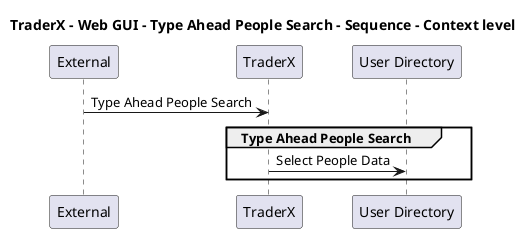 @startuml

title TraderX - Web GUI - Type Ahead People Search - Sequence - Context level

participant "External" as C4InterFlow.SoftwareSystems.ExternalSystem
participant "TraderX" as TraderX.SoftwareSystems.TraderX
participant "User Directory" as TraderX.SoftwareSystems.UserDirectory

C4InterFlow.SoftwareSystems.ExternalSystem -> TraderX.SoftwareSystems.TraderX : Type Ahead People Search
group Type Ahead People Search
TraderX.SoftwareSystems.TraderX -> TraderX.SoftwareSystems.UserDirectory : Select People Data
end


@enduml
